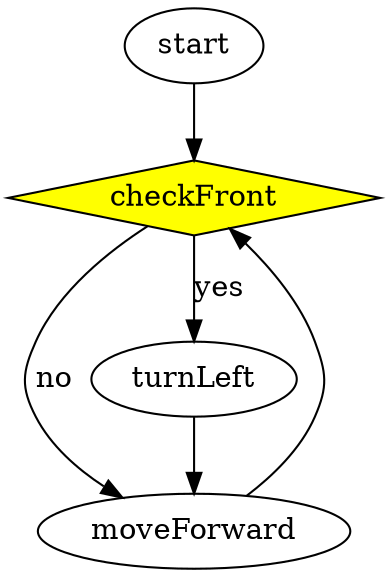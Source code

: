 digraph leftTurner {
	start -> checkFront;
	checkFront -> moveForward [label="no"];
	checkFront -> turnLeft [label="yes"];
	turnLeft -> moveForward;
	moveForward -> checkFront;

	checkFront [ shape=diamond];
	checkFront [ style=filled; fillcolor=yellow];
}
